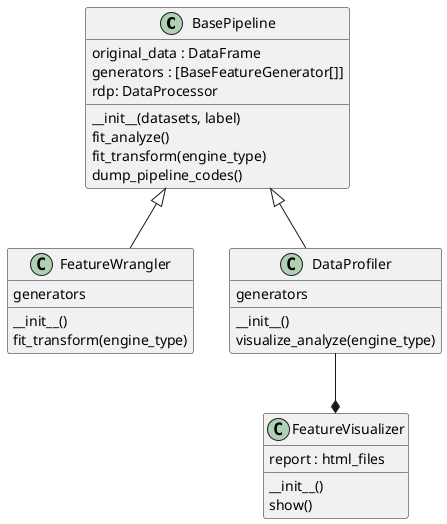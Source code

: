 @startuml RecDP class Diagram

BasePipeline <|-- FeatureWrangler
BasePipeline <|-- DataProfiler
DataProfiler --* FeatureVisualizer

BasePipeline : original_data : DataFrame 
BasePipeline : generators : [BaseFeatureGenerator[]]
BasePipeline : rdp: DataProcessor 
BasePipeline : __init__(datasets, label)
BasePipeline : fit_analyze()
BasePipeline : fit_transform(engine_type)
BasePipeline : dump_pipeline_codes()

DataProfiler : generators
DataProfiler : __init__()
DataProfiler : visualize_analyze(engine_type)

FeatureWrangler : generators
FeatureWrangler : __init__()
FeatureWrangler : fit_transform(engine_type)

FeatureVisualizer : report : html_files
FeatureVisualizer : __init__()
FeatureVisualizer : show()


' abstract        abstract
' abstract class  "abstract class"
' annotation      annotation
' circle          circle
' ()              circle_short_form
' class           class
' diamond         diamond
' <>              diamo:wnd_short_form
' entity          entity
' enum            enum
' exception       exception
' interface       interface
' protocol        protocol
' struct          struct
@enduml
